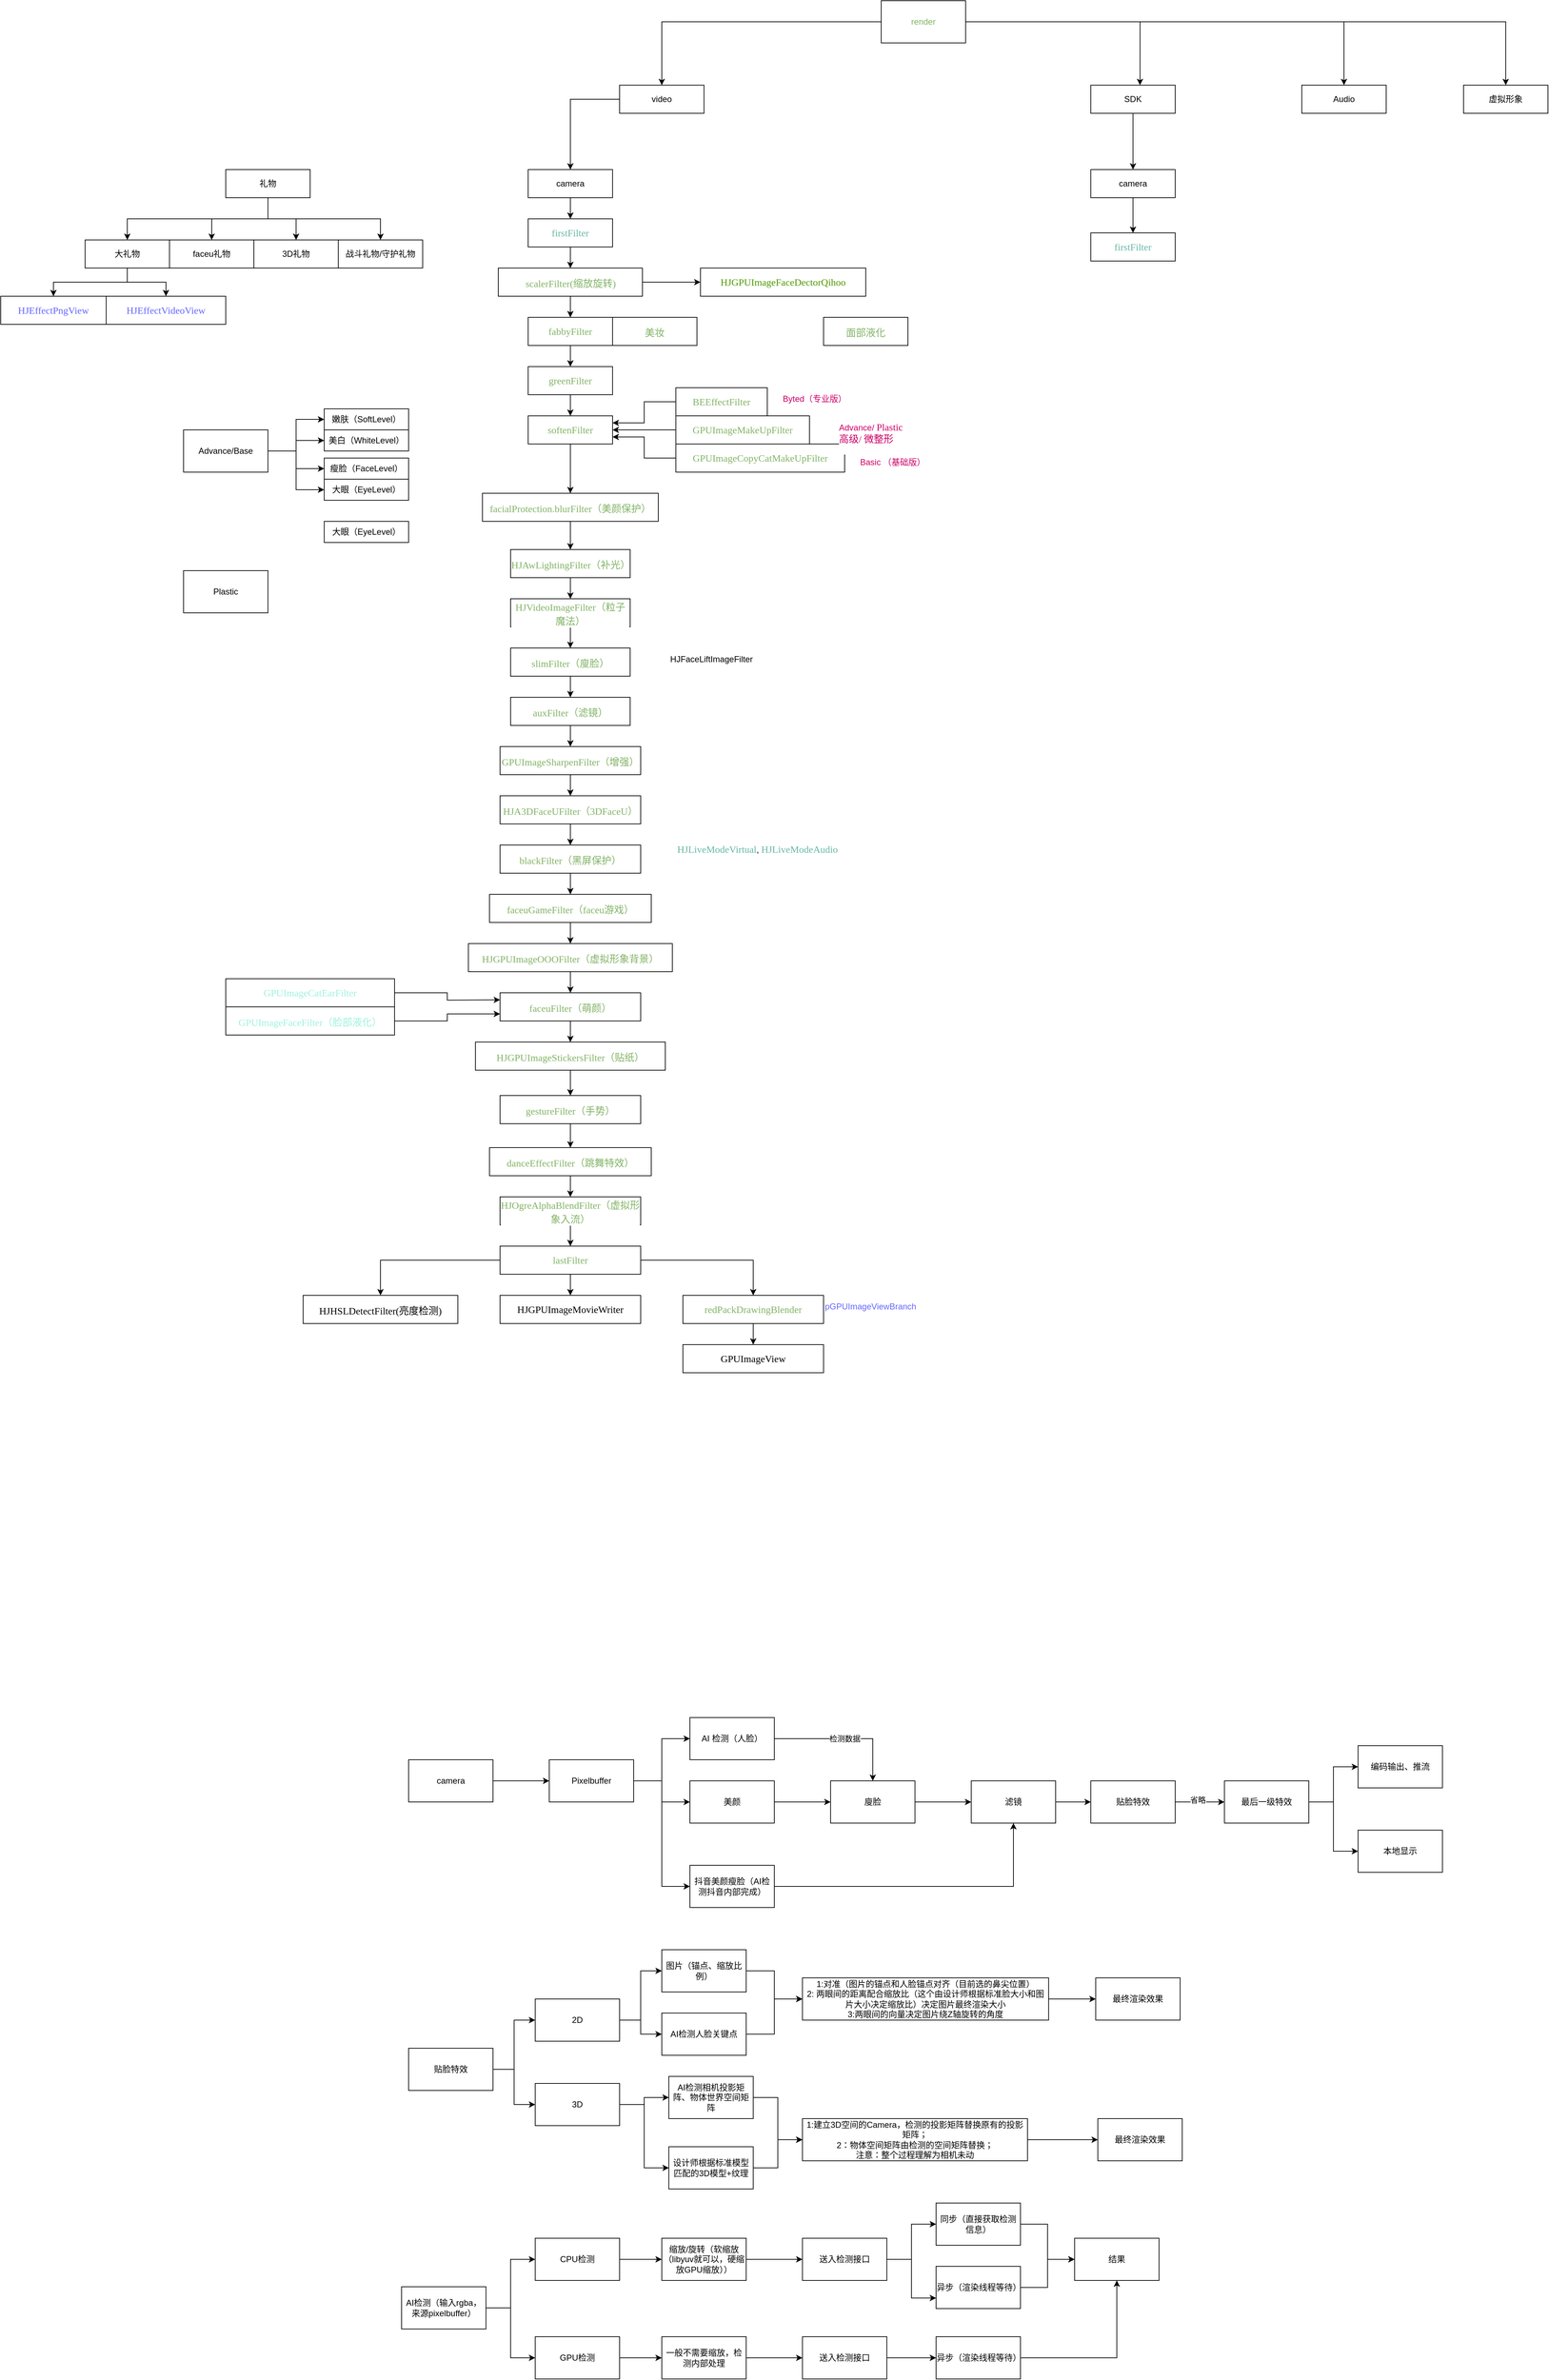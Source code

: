 <mxfile version="16.1.2" type="github">
  <diagram id="27NDo_zjwCtd7umy8Yeo" name="Page-1">
    <mxGraphModel dx="2125" dy="3097" grid="1" gridSize="10" guides="1" tooltips="1" connect="1" arrows="1" fold="1" page="1" pageScale="1" pageWidth="827" pageHeight="1169" math="0" shadow="0">
      <root>
        <mxCell id="0" />
        <mxCell id="1" parent="0" />
        <mxCell id="4zsLI_aO5ENCOFRUtOQV-5" value="" style="edgeStyle=orthogonalEdgeStyle;rounded=0;orthogonalLoop=1;jettySize=auto;html=1;" parent="1" source="4zsLI_aO5ENCOFRUtOQV-3" target="4zsLI_aO5ENCOFRUtOQV-4" edge="1">
          <mxGeometry relative="1" as="geometry" />
        </mxCell>
        <mxCell id="4zsLI_aO5ENCOFRUtOQV-3" value="camera" style="rounded=0;whiteSpace=wrap;html=1;" parent="1" vertex="1">
          <mxGeometry x="-120" y="360" width="120" height="60" as="geometry" />
        </mxCell>
        <mxCell id="4zsLI_aO5ENCOFRUtOQV-7" value="" style="edgeStyle=orthogonalEdgeStyle;rounded=0;orthogonalLoop=1;jettySize=auto;html=1;" parent="1" source="4zsLI_aO5ENCOFRUtOQV-4" target="4zsLI_aO5ENCOFRUtOQV-6" edge="1">
          <mxGeometry relative="1" as="geometry" />
        </mxCell>
        <mxCell id="4zsLI_aO5ENCOFRUtOQV-9" value="" style="edgeStyle=orthogonalEdgeStyle;rounded=0;orthogonalLoop=1;jettySize=auto;html=1;" parent="1" source="4zsLI_aO5ENCOFRUtOQV-4" target="4zsLI_aO5ENCOFRUtOQV-8" edge="1">
          <mxGeometry relative="1" as="geometry" />
        </mxCell>
        <mxCell id="4zsLI_aO5ENCOFRUtOQV-19" style="edgeStyle=orthogonalEdgeStyle;rounded=0;orthogonalLoop=1;jettySize=auto;html=1;entryX=0;entryY=0.5;entryDx=0;entryDy=0;" parent="1" source="4zsLI_aO5ENCOFRUtOQV-4" target="4zsLI_aO5ENCOFRUtOQV-18" edge="1">
          <mxGeometry relative="1" as="geometry" />
        </mxCell>
        <mxCell id="4zsLI_aO5ENCOFRUtOQV-4" value="Pixelbuffer" style="whiteSpace=wrap;html=1;rounded=0;" parent="1" vertex="1">
          <mxGeometry x="80" y="360" width="120" height="60" as="geometry" />
        </mxCell>
        <mxCell id="4zsLI_aO5ENCOFRUtOQV-12" value="检测数据" style="edgeStyle=orthogonalEdgeStyle;rounded=0;orthogonalLoop=1;jettySize=auto;html=1;" parent="1" source="4zsLI_aO5ENCOFRUtOQV-6" target="4zsLI_aO5ENCOFRUtOQV-10" edge="1">
          <mxGeometry relative="1" as="geometry" />
        </mxCell>
        <mxCell id="4zsLI_aO5ENCOFRUtOQV-6" value="AI 检测（人脸）" style="whiteSpace=wrap;html=1;rounded=0;" parent="1" vertex="1">
          <mxGeometry x="280" y="300" width="120" height="60" as="geometry" />
        </mxCell>
        <mxCell id="4zsLI_aO5ENCOFRUtOQV-11" value="" style="edgeStyle=orthogonalEdgeStyle;rounded=0;orthogonalLoop=1;jettySize=auto;html=1;" parent="1" source="4zsLI_aO5ENCOFRUtOQV-8" target="4zsLI_aO5ENCOFRUtOQV-10" edge="1">
          <mxGeometry relative="1" as="geometry" />
        </mxCell>
        <mxCell id="4zsLI_aO5ENCOFRUtOQV-8" value="美颜" style="whiteSpace=wrap;html=1;rounded=0;" parent="1" vertex="1">
          <mxGeometry x="280" y="390" width="120" height="60" as="geometry" />
        </mxCell>
        <mxCell id="4zsLI_aO5ENCOFRUtOQV-14" value="" style="edgeStyle=orthogonalEdgeStyle;rounded=0;orthogonalLoop=1;jettySize=auto;html=1;" parent="1" source="4zsLI_aO5ENCOFRUtOQV-10" target="4zsLI_aO5ENCOFRUtOQV-13" edge="1">
          <mxGeometry relative="1" as="geometry" />
        </mxCell>
        <mxCell id="4zsLI_aO5ENCOFRUtOQV-10" value="廋脸" style="whiteSpace=wrap;html=1;rounded=0;" parent="1" vertex="1">
          <mxGeometry x="480" y="390" width="120" height="60" as="geometry" />
        </mxCell>
        <mxCell id="4zsLI_aO5ENCOFRUtOQV-27" value="" style="edgeStyle=orthogonalEdgeStyle;rounded=0;orthogonalLoop=1;jettySize=auto;html=1;" parent="1" source="4zsLI_aO5ENCOFRUtOQV-13" target="4zsLI_aO5ENCOFRUtOQV-26" edge="1">
          <mxGeometry relative="1" as="geometry" />
        </mxCell>
        <mxCell id="4zsLI_aO5ENCOFRUtOQV-13" value="滤镜" style="whiteSpace=wrap;html=1;rounded=0;" parent="1" vertex="1">
          <mxGeometry x="680" y="390" width="120" height="60" as="geometry" />
        </mxCell>
        <mxCell id="4zsLI_aO5ENCOFRUtOQV-23" style="edgeStyle=orthogonalEdgeStyle;rounded=0;orthogonalLoop=1;jettySize=auto;html=1;entryX=0;entryY=0.5;entryDx=0;entryDy=0;" parent="1" source="4zsLI_aO5ENCOFRUtOQV-15" target="4zsLI_aO5ENCOFRUtOQV-22" edge="1">
          <mxGeometry relative="1" as="geometry" />
        </mxCell>
        <mxCell id="4zsLI_aO5ENCOFRUtOQV-25" style="edgeStyle=orthogonalEdgeStyle;rounded=0;orthogonalLoop=1;jettySize=auto;html=1;entryX=0;entryY=0.5;entryDx=0;entryDy=0;" parent="1" source="4zsLI_aO5ENCOFRUtOQV-15" target="4zsLI_aO5ENCOFRUtOQV-24" edge="1">
          <mxGeometry relative="1" as="geometry" />
        </mxCell>
        <mxCell id="4zsLI_aO5ENCOFRUtOQV-15" value="最后一级特效" style="rounded=0;whiteSpace=wrap;html=1;" parent="1" vertex="1">
          <mxGeometry x="1040" y="390" width="120" height="60" as="geometry" />
        </mxCell>
        <mxCell id="4zsLI_aO5ENCOFRUtOQV-20" style="edgeStyle=orthogonalEdgeStyle;rounded=0;orthogonalLoop=1;jettySize=auto;html=1;" parent="1" source="4zsLI_aO5ENCOFRUtOQV-18" target="4zsLI_aO5ENCOFRUtOQV-13" edge="1">
          <mxGeometry relative="1" as="geometry" />
        </mxCell>
        <mxCell id="4zsLI_aO5ENCOFRUtOQV-18" value="抖音美颜瘦脸（AI检测抖音内部完成）" style="rounded=0;whiteSpace=wrap;html=1;" parent="1" vertex="1">
          <mxGeometry x="280" y="510" width="120" height="60" as="geometry" />
        </mxCell>
        <mxCell id="4zsLI_aO5ENCOFRUtOQV-22" value="编码输出、推流" style="rounded=0;whiteSpace=wrap;html=1;" parent="1" vertex="1">
          <mxGeometry x="1230" y="340" width="120" height="60" as="geometry" />
        </mxCell>
        <mxCell id="4zsLI_aO5ENCOFRUtOQV-24" value="本地显示" style="rounded=0;whiteSpace=wrap;html=1;" parent="1" vertex="1">
          <mxGeometry x="1230" y="460" width="120" height="60" as="geometry" />
        </mxCell>
        <mxCell id="4zsLI_aO5ENCOFRUtOQV-28" value="" style="edgeStyle=orthogonalEdgeStyle;rounded=0;orthogonalLoop=1;jettySize=auto;html=1;" parent="1" source="4zsLI_aO5ENCOFRUtOQV-26" target="4zsLI_aO5ENCOFRUtOQV-15" edge="1">
          <mxGeometry relative="1" as="geometry" />
        </mxCell>
        <mxCell id="4zsLI_aO5ENCOFRUtOQV-54" value="省略" style="edgeLabel;html=1;align=center;verticalAlign=middle;resizable=0;points=[];" parent="4zsLI_aO5ENCOFRUtOQV-28" vertex="1" connectable="0">
          <mxGeometry x="-0.086" y="3" relative="1" as="geometry">
            <mxPoint as="offset" />
          </mxGeometry>
        </mxCell>
        <mxCell id="4zsLI_aO5ENCOFRUtOQV-26" value="贴脸特效" style="rounded=0;whiteSpace=wrap;html=1;" parent="1" vertex="1">
          <mxGeometry x="850" y="390" width="120" height="60" as="geometry" />
        </mxCell>
        <mxCell id="4zsLI_aO5ENCOFRUtOQV-32" style="edgeStyle=orthogonalEdgeStyle;rounded=0;orthogonalLoop=1;jettySize=auto;html=1;entryX=0;entryY=0.5;entryDx=0;entryDy=0;" parent="1" source="4zsLI_aO5ENCOFRUtOQV-29" target="4zsLI_aO5ENCOFRUtOQV-30" edge="1">
          <mxGeometry relative="1" as="geometry">
            <mxPoint x="40" y="730" as="targetPoint" />
            <Array as="points">
              <mxPoint x="30" y="800" />
              <mxPoint x="30" y="730" />
            </Array>
          </mxGeometry>
        </mxCell>
        <mxCell id="4zsLI_aO5ENCOFRUtOQV-33" style="edgeStyle=orthogonalEdgeStyle;rounded=0;orthogonalLoop=1;jettySize=auto;html=1;" parent="1" source="4zsLI_aO5ENCOFRUtOQV-29" target="4zsLI_aO5ENCOFRUtOQV-31" edge="1">
          <mxGeometry relative="1" as="geometry" />
        </mxCell>
        <mxCell id="4zsLI_aO5ENCOFRUtOQV-29" value="贴脸特效" style="rounded=0;whiteSpace=wrap;html=1;" parent="1" vertex="1">
          <mxGeometry x="-120" y="770" width="120" height="60" as="geometry" />
        </mxCell>
        <mxCell id="4zsLI_aO5ENCOFRUtOQV-36" style="edgeStyle=orthogonalEdgeStyle;rounded=0;orthogonalLoop=1;jettySize=auto;html=1;entryX=0;entryY=0.5;entryDx=0;entryDy=0;" parent="1" source="4zsLI_aO5ENCOFRUtOQV-30" target="4zsLI_aO5ENCOFRUtOQV-34" edge="1">
          <mxGeometry relative="1" as="geometry" />
        </mxCell>
        <mxCell id="4zsLI_aO5ENCOFRUtOQV-37" style="edgeStyle=orthogonalEdgeStyle;rounded=0;orthogonalLoop=1;jettySize=auto;html=1;" parent="1" source="4zsLI_aO5ENCOFRUtOQV-30" target="4zsLI_aO5ENCOFRUtOQV-35" edge="1">
          <mxGeometry relative="1" as="geometry" />
        </mxCell>
        <mxCell id="4zsLI_aO5ENCOFRUtOQV-30" value="2D" style="rounded=0;whiteSpace=wrap;html=1;" parent="1" vertex="1">
          <mxGeometry x="60" y="700" width="120" height="60" as="geometry" />
        </mxCell>
        <mxCell id="4zsLI_aO5ENCOFRUtOQV-44" style="edgeStyle=orthogonalEdgeStyle;rounded=0;orthogonalLoop=1;jettySize=auto;html=1;entryX=0;entryY=0.5;entryDx=0;entryDy=0;" parent="1" source="4zsLI_aO5ENCOFRUtOQV-31" target="4zsLI_aO5ENCOFRUtOQV-43" edge="1">
          <mxGeometry relative="1" as="geometry" />
        </mxCell>
        <mxCell id="4zsLI_aO5ENCOFRUtOQV-46" style="edgeStyle=orthogonalEdgeStyle;rounded=0;orthogonalLoop=1;jettySize=auto;html=1;entryX=0;entryY=0.5;entryDx=0;entryDy=0;" parent="1" source="4zsLI_aO5ENCOFRUtOQV-31" target="4zsLI_aO5ENCOFRUtOQV-45" edge="1">
          <mxGeometry relative="1" as="geometry" />
        </mxCell>
        <mxCell id="4zsLI_aO5ENCOFRUtOQV-31" value="3D" style="rounded=0;whiteSpace=wrap;html=1;" parent="1" vertex="1">
          <mxGeometry x="60" y="820" width="120" height="60" as="geometry" />
        </mxCell>
        <mxCell id="4zsLI_aO5ENCOFRUtOQV-39" style="edgeStyle=orthogonalEdgeStyle;rounded=0;orthogonalLoop=1;jettySize=auto;html=1;entryX=0;entryY=0.5;entryDx=0;entryDy=0;" parent="1" source="4zsLI_aO5ENCOFRUtOQV-34" target="4zsLI_aO5ENCOFRUtOQV-38" edge="1">
          <mxGeometry relative="1" as="geometry" />
        </mxCell>
        <mxCell id="4zsLI_aO5ENCOFRUtOQV-34" value="图片（锚点、缩放比例）" style="rounded=0;whiteSpace=wrap;html=1;" parent="1" vertex="1">
          <mxGeometry x="240" y="630" width="120" height="60" as="geometry" />
        </mxCell>
        <mxCell id="4zsLI_aO5ENCOFRUtOQV-40" style="edgeStyle=orthogonalEdgeStyle;rounded=0;orthogonalLoop=1;jettySize=auto;html=1;entryX=0;entryY=0.5;entryDx=0;entryDy=0;" parent="1" source="4zsLI_aO5ENCOFRUtOQV-35" target="4zsLI_aO5ENCOFRUtOQV-38" edge="1">
          <mxGeometry relative="1" as="geometry" />
        </mxCell>
        <mxCell id="4zsLI_aO5ENCOFRUtOQV-35" value="AI检测人脸关键点" style="rounded=0;whiteSpace=wrap;html=1;" parent="1" vertex="1">
          <mxGeometry x="240" y="720" width="120" height="60" as="geometry" />
        </mxCell>
        <mxCell id="4zsLI_aO5ENCOFRUtOQV-42" style="edgeStyle=orthogonalEdgeStyle;rounded=0;orthogonalLoop=1;jettySize=auto;html=1;entryX=0;entryY=0.5;entryDx=0;entryDy=0;" parent="1" source="4zsLI_aO5ENCOFRUtOQV-38" target="4zsLI_aO5ENCOFRUtOQV-41" edge="1">
          <mxGeometry relative="1" as="geometry" />
        </mxCell>
        <mxCell id="4zsLI_aO5ENCOFRUtOQV-38" value="1:对准（图片的锚点和人脸锚点对齐（目前选的鼻尖位置）&lt;br&gt;2: 两眼间的距离配合缩放比（这个由设计师根据标准脸大小和图片大小决定缩放比）决定图片最终渲染大小&lt;br&gt;3:两眼间的向量决定图片绕Z轴旋转的角度" style="rounded=0;whiteSpace=wrap;html=1;" parent="1" vertex="1">
          <mxGeometry x="440" y="670" width="350" height="60" as="geometry" />
        </mxCell>
        <mxCell id="4zsLI_aO5ENCOFRUtOQV-41" value="最终渲染效果" style="rounded=0;whiteSpace=wrap;html=1;" parent="1" vertex="1">
          <mxGeometry x="857" y="670" width="120" height="60" as="geometry" />
        </mxCell>
        <mxCell id="4zsLI_aO5ENCOFRUtOQV-48" style="edgeStyle=orthogonalEdgeStyle;rounded=0;orthogonalLoop=1;jettySize=auto;html=1;entryX=0;entryY=0.5;entryDx=0;entryDy=0;" parent="1" source="4zsLI_aO5ENCOFRUtOQV-43" target="4zsLI_aO5ENCOFRUtOQV-47" edge="1">
          <mxGeometry relative="1" as="geometry" />
        </mxCell>
        <mxCell id="4zsLI_aO5ENCOFRUtOQV-43" value="AI检测相机投影矩阵、物体世界空间矩阵" style="rounded=0;whiteSpace=wrap;html=1;" parent="1" vertex="1">
          <mxGeometry x="250" y="810" width="120" height="60" as="geometry" />
        </mxCell>
        <mxCell id="4zsLI_aO5ENCOFRUtOQV-49" style="edgeStyle=orthogonalEdgeStyle;rounded=0;orthogonalLoop=1;jettySize=auto;html=1;" parent="1" source="4zsLI_aO5ENCOFRUtOQV-45" target="4zsLI_aO5ENCOFRUtOQV-47" edge="1">
          <mxGeometry relative="1" as="geometry" />
        </mxCell>
        <mxCell id="4zsLI_aO5ENCOFRUtOQV-45" value="设计师根据标准模型匹配的3D模型+纹理" style="rounded=0;whiteSpace=wrap;html=1;" parent="1" vertex="1">
          <mxGeometry x="250" y="910" width="120" height="60" as="geometry" />
        </mxCell>
        <mxCell id="4zsLI_aO5ENCOFRUtOQV-53" style="edgeStyle=orthogonalEdgeStyle;rounded=0;orthogonalLoop=1;jettySize=auto;html=1;" parent="1" source="4zsLI_aO5ENCOFRUtOQV-47" target="4zsLI_aO5ENCOFRUtOQV-52" edge="1">
          <mxGeometry relative="1" as="geometry" />
        </mxCell>
        <mxCell id="4zsLI_aO5ENCOFRUtOQV-47" value="1:建立3D空间的Camera，检测的投影矩阵替换原有的投影矩阵；&lt;br&gt;2：物体空间矩阵由检测的空间矩阵替换；&lt;br&gt;注意：整个过程理解为相机未动" style="rounded=0;whiteSpace=wrap;html=1;" parent="1" vertex="1">
          <mxGeometry x="440" y="870" width="320" height="60" as="geometry" />
        </mxCell>
        <mxCell id="4zsLI_aO5ENCOFRUtOQV-52" value="&lt;span&gt;最终渲染效果&lt;/span&gt;" style="rounded=0;whiteSpace=wrap;html=1;" parent="1" vertex="1">
          <mxGeometry x="860" y="870" width="120" height="60" as="geometry" />
        </mxCell>
        <mxCell id="4zsLI_aO5ENCOFRUtOQV-58" style="edgeStyle=orthogonalEdgeStyle;rounded=0;orthogonalLoop=1;jettySize=auto;html=1;entryX=0;entryY=0.5;entryDx=0;entryDy=0;" parent="1" source="4zsLI_aO5ENCOFRUtOQV-55" target="4zsLI_aO5ENCOFRUtOQV-56" edge="1">
          <mxGeometry relative="1" as="geometry" />
        </mxCell>
        <mxCell id="4zsLI_aO5ENCOFRUtOQV-59" style="edgeStyle=orthogonalEdgeStyle;rounded=0;orthogonalLoop=1;jettySize=auto;html=1;entryX=0;entryY=0.5;entryDx=0;entryDy=0;" parent="1" source="4zsLI_aO5ENCOFRUtOQV-55" target="4zsLI_aO5ENCOFRUtOQV-57" edge="1">
          <mxGeometry relative="1" as="geometry" />
        </mxCell>
        <mxCell id="4zsLI_aO5ENCOFRUtOQV-55" value="AI检测（输入rgba，来源pixelbuffer）" style="rounded=0;whiteSpace=wrap;html=1;" parent="1" vertex="1">
          <mxGeometry x="-130" y="1109" width="120" height="60" as="geometry" />
        </mxCell>
        <mxCell id="4zsLI_aO5ENCOFRUtOQV-62" style="edgeStyle=orthogonalEdgeStyle;rounded=0;orthogonalLoop=1;jettySize=auto;html=1;entryX=0;entryY=0.5;entryDx=0;entryDy=0;" parent="1" source="4zsLI_aO5ENCOFRUtOQV-56" target="4zsLI_aO5ENCOFRUtOQV-60" edge="1">
          <mxGeometry relative="1" as="geometry" />
        </mxCell>
        <mxCell id="4zsLI_aO5ENCOFRUtOQV-56" value="CPU检测" style="rounded=0;whiteSpace=wrap;html=1;" parent="1" vertex="1">
          <mxGeometry x="60" y="1040" width="120" height="60" as="geometry" />
        </mxCell>
        <mxCell id="4zsLI_aO5ENCOFRUtOQV-72" style="edgeStyle=orthogonalEdgeStyle;rounded=0;orthogonalLoop=1;jettySize=auto;html=1;entryX=0;entryY=0.5;entryDx=0;entryDy=0;" parent="1" source="4zsLI_aO5ENCOFRUtOQV-57" target="4zsLI_aO5ENCOFRUtOQV-71" edge="1">
          <mxGeometry relative="1" as="geometry" />
        </mxCell>
        <mxCell id="4zsLI_aO5ENCOFRUtOQV-57" value="GPU检测" style="rounded=0;whiteSpace=wrap;html=1;" parent="1" vertex="1">
          <mxGeometry x="60" y="1180" width="120" height="60" as="geometry" />
        </mxCell>
        <mxCell id="4zsLI_aO5ENCOFRUtOQV-63" style="edgeStyle=orthogonalEdgeStyle;rounded=0;orthogonalLoop=1;jettySize=auto;html=1;" parent="1" source="4zsLI_aO5ENCOFRUtOQV-60" target="4zsLI_aO5ENCOFRUtOQV-61" edge="1">
          <mxGeometry relative="1" as="geometry" />
        </mxCell>
        <mxCell id="4zsLI_aO5ENCOFRUtOQV-60" value="缩放/旋转（软缩放（libyuv就可以，硬缩放GPU缩放））" style="rounded=0;whiteSpace=wrap;html=1;" parent="1" vertex="1">
          <mxGeometry x="240" y="1040" width="120" height="60" as="geometry" />
        </mxCell>
        <mxCell id="4zsLI_aO5ENCOFRUtOQV-66" style="edgeStyle=orthogonalEdgeStyle;rounded=0;orthogonalLoop=1;jettySize=auto;html=1;entryX=0;entryY=0.5;entryDx=0;entryDy=0;" parent="1" source="4zsLI_aO5ENCOFRUtOQV-61" target="4zsLI_aO5ENCOFRUtOQV-64" edge="1">
          <mxGeometry relative="1" as="geometry" />
        </mxCell>
        <mxCell id="4zsLI_aO5ENCOFRUtOQV-67" style="edgeStyle=orthogonalEdgeStyle;rounded=0;orthogonalLoop=1;jettySize=auto;html=1;entryX=0;entryY=0.75;entryDx=0;entryDy=0;" parent="1" source="4zsLI_aO5ENCOFRUtOQV-61" target="4zsLI_aO5ENCOFRUtOQV-65" edge="1">
          <mxGeometry relative="1" as="geometry" />
        </mxCell>
        <mxCell id="4zsLI_aO5ENCOFRUtOQV-61" value="送入检测接口" style="rounded=0;whiteSpace=wrap;html=1;" parent="1" vertex="1">
          <mxGeometry x="440" y="1040" width="120" height="60" as="geometry" />
        </mxCell>
        <mxCell id="4zsLI_aO5ENCOFRUtOQV-69" style="edgeStyle=orthogonalEdgeStyle;rounded=0;orthogonalLoop=1;jettySize=auto;html=1;" parent="1" source="4zsLI_aO5ENCOFRUtOQV-64" target="4zsLI_aO5ENCOFRUtOQV-68" edge="1">
          <mxGeometry relative="1" as="geometry" />
        </mxCell>
        <mxCell id="4zsLI_aO5ENCOFRUtOQV-64" value="同步（直接获取检测信息）" style="rounded=0;whiteSpace=wrap;html=1;" parent="1" vertex="1">
          <mxGeometry x="630" y="990" width="120" height="60" as="geometry" />
        </mxCell>
        <mxCell id="4zsLI_aO5ENCOFRUtOQV-70" style="edgeStyle=orthogonalEdgeStyle;rounded=0;orthogonalLoop=1;jettySize=auto;html=1;" parent="1" source="4zsLI_aO5ENCOFRUtOQV-65" target="4zsLI_aO5ENCOFRUtOQV-68" edge="1">
          <mxGeometry relative="1" as="geometry" />
        </mxCell>
        <mxCell id="4zsLI_aO5ENCOFRUtOQV-65" value="异步（渲染线程等待）" style="rounded=0;whiteSpace=wrap;html=1;" parent="1" vertex="1">
          <mxGeometry x="630" y="1080" width="120" height="60" as="geometry" />
        </mxCell>
        <mxCell id="4zsLI_aO5ENCOFRUtOQV-68" value="结果" style="rounded=0;whiteSpace=wrap;html=1;" parent="1" vertex="1">
          <mxGeometry x="827" y="1040" width="120" height="60" as="geometry" />
        </mxCell>
        <mxCell id="4zsLI_aO5ENCOFRUtOQV-74" value="" style="edgeStyle=orthogonalEdgeStyle;rounded=0;orthogonalLoop=1;jettySize=auto;html=1;" parent="1" source="4zsLI_aO5ENCOFRUtOQV-71" target="4zsLI_aO5ENCOFRUtOQV-73" edge="1">
          <mxGeometry relative="1" as="geometry" />
        </mxCell>
        <mxCell id="4zsLI_aO5ENCOFRUtOQV-71" value="一般不需要缩放，检测内部处理" style="rounded=0;whiteSpace=wrap;html=1;" parent="1" vertex="1">
          <mxGeometry x="240" y="1180" width="120" height="60" as="geometry" />
        </mxCell>
        <mxCell id="4zsLI_aO5ENCOFRUtOQV-76" style="edgeStyle=orthogonalEdgeStyle;rounded=0;orthogonalLoop=1;jettySize=auto;html=1;" parent="1" source="4zsLI_aO5ENCOFRUtOQV-73" target="4zsLI_aO5ENCOFRUtOQV-75" edge="1">
          <mxGeometry relative="1" as="geometry" />
        </mxCell>
        <mxCell id="4zsLI_aO5ENCOFRUtOQV-73" value="&lt;span&gt;送入检测接口&lt;/span&gt;" style="rounded=0;whiteSpace=wrap;html=1;" parent="1" vertex="1">
          <mxGeometry x="440" y="1180" width="120" height="60" as="geometry" />
        </mxCell>
        <mxCell id="4zsLI_aO5ENCOFRUtOQV-77" style="edgeStyle=orthogonalEdgeStyle;rounded=0;orthogonalLoop=1;jettySize=auto;html=1;entryX=0.5;entryY=1;entryDx=0;entryDy=0;" parent="1" source="4zsLI_aO5ENCOFRUtOQV-75" target="4zsLI_aO5ENCOFRUtOQV-68" edge="1">
          <mxGeometry relative="1" as="geometry" />
        </mxCell>
        <mxCell id="4zsLI_aO5ENCOFRUtOQV-75" value="异步（渲染线程等待）" style="rounded=0;whiteSpace=wrap;html=1;" parent="1" vertex="1">
          <mxGeometry x="630" y="1180" width="120" height="60" as="geometry" />
        </mxCell>
        <mxCell id="wmRSeHbch6fbLW026FCW-3" value="" style="edgeStyle=orthogonalEdgeStyle;rounded=0;orthogonalLoop=1;jettySize=auto;html=1;" parent="1" source="wmRSeHbch6fbLW026FCW-1" target="wmRSeHbch6fbLW026FCW-2" edge="1">
          <mxGeometry relative="1" as="geometry" />
        </mxCell>
        <mxCell id="wmRSeHbch6fbLW026FCW-1" value="camera" style="rounded=0;whiteSpace=wrap;html=1;" parent="1" vertex="1">
          <mxGeometry x="50" y="-1900" width="120" height="40" as="geometry" />
        </mxCell>
        <mxCell id="wmRSeHbch6fbLW026FCW-5" value="" style="edgeStyle=orthogonalEdgeStyle;rounded=0;orthogonalLoop=1;jettySize=auto;html=1;" parent="1" source="wmRSeHbch6fbLW026FCW-2" target="wmRSeHbch6fbLW026FCW-4" edge="1">
          <mxGeometry relative="1" as="geometry" />
        </mxCell>
        <mxCell id="wmRSeHbch6fbLW026FCW-2" value="&lt;p class=&quot;p1&quot; style=&quot;margin: 0px; font-stretch: normal; font-size: 14px; line-height: normal; font-family: menlo; color: rgb(103, 183, 164);&quot;&gt;firstFilter&lt;/p&gt;" style="rounded=0;whiteSpace=wrap;html=1;labelBackgroundColor=#FFFFFF;" parent="1" vertex="1">
          <mxGeometry x="50" y="-1830" width="120" height="40" as="geometry" />
        </mxCell>
        <mxCell id="wmRSeHbch6fbLW026FCW-7" value="" style="edgeStyle=orthogonalEdgeStyle;rounded=0;orthogonalLoop=1;jettySize=auto;html=1;" parent="1" source="wmRSeHbch6fbLW026FCW-4" target="wmRSeHbch6fbLW026FCW-6" edge="1">
          <mxGeometry relative="1" as="geometry" />
        </mxCell>
        <mxCell id="wmRSeHbch6fbLW026FCW-100" value="" style="edgeStyle=orthogonalEdgeStyle;rounded=0;orthogonalLoop=1;jettySize=auto;html=1;fontColor=#6666FF;" parent="1" source="wmRSeHbch6fbLW026FCW-4" target="wmRSeHbch6fbLW026FCW-99" edge="1">
          <mxGeometry relative="1" as="geometry" />
        </mxCell>
        <mxCell id="wmRSeHbch6fbLW026FCW-4" value="&lt;p class=&quot;p1&quot; style=&quot;margin: 0px; font-stretch: normal; font-size: 14px; line-height: normal; font-family: menlo;&quot;&gt;scalerFilter(缩放旋转)&lt;/p&gt;" style="rounded=0;whiteSpace=wrap;html=1;labelBackgroundColor=#FFFFFF;fontColor=#82B366;" parent="1" vertex="1">
          <mxGeometry x="7.5" y="-1760" width="205" height="40" as="geometry" />
        </mxCell>
        <mxCell id="wmRSeHbch6fbLW026FCW-9" value="" style="edgeStyle=orthogonalEdgeStyle;rounded=0;orthogonalLoop=1;jettySize=auto;html=1;" parent="1" source="wmRSeHbch6fbLW026FCW-6" target="wmRSeHbch6fbLW026FCW-8" edge="1">
          <mxGeometry relative="1" as="geometry" />
        </mxCell>
        <mxCell id="wmRSeHbch6fbLW026FCW-6" value="&lt;p class=&quot;p1&quot; style=&quot;margin: 0px; font-stretch: normal; font-size: 14px; line-height: normal; font-family: menlo;&quot;&gt;fabbyFilter&lt;/p&gt;" style="rounded=0;whiteSpace=wrap;html=1;labelBackgroundColor=#FFFFFF;fontColor=#82B366;" parent="1" vertex="1">
          <mxGeometry x="50" y="-1690" width="120" height="40" as="geometry" />
        </mxCell>
        <mxCell id="wmRSeHbch6fbLW026FCW-11" value="" style="edgeStyle=orthogonalEdgeStyle;rounded=0;orthogonalLoop=1;jettySize=auto;html=1;" parent="1" source="wmRSeHbch6fbLW026FCW-8" target="wmRSeHbch6fbLW026FCW-10" edge="1">
          <mxGeometry relative="1" as="geometry" />
        </mxCell>
        <mxCell id="wmRSeHbch6fbLW026FCW-8" value="&lt;p class=&quot;p1&quot; style=&quot;margin: 0px; font-stretch: normal; font-size: 14px; line-height: normal; font-family: menlo;&quot;&gt;greenFilter&lt;/p&gt;" style="rounded=0;whiteSpace=wrap;html=1;labelBackgroundColor=#FFFFFF;fontColor=#82B366;" parent="1" vertex="1">
          <mxGeometry x="50" y="-1620" width="120" height="40" as="geometry" />
        </mxCell>
        <mxCell id="wmRSeHbch6fbLW026FCW-13" value="" style="edgeStyle=orthogonalEdgeStyle;rounded=0;orthogonalLoop=1;jettySize=auto;html=1;" parent="1" source="wmRSeHbch6fbLW026FCW-10" target="wmRSeHbch6fbLW026FCW-12" edge="1">
          <mxGeometry relative="1" as="geometry" />
        </mxCell>
        <mxCell id="wmRSeHbch6fbLW026FCW-10" value="&lt;p class=&quot;p1&quot; style=&quot;margin: 0px; font-stretch: normal; font-size: 14px; line-height: normal; font-family: menlo;&quot;&gt;softenFilter&lt;/p&gt;" style="rounded=0;whiteSpace=wrap;html=1;labelBackgroundColor=#FFFFFF;fontColor=#82B366;" parent="1" vertex="1">
          <mxGeometry x="50" y="-1550" width="120" height="40" as="geometry" />
        </mxCell>
        <mxCell id="wmRSeHbch6fbLW026FCW-24" value="" style="edgeStyle=orthogonalEdgeStyle;rounded=0;orthogonalLoop=1;jettySize=auto;html=1;" parent="1" source="wmRSeHbch6fbLW026FCW-12" target="wmRSeHbch6fbLW026FCW-23" edge="1">
          <mxGeometry relative="1" as="geometry" />
        </mxCell>
        <mxCell id="wmRSeHbch6fbLW026FCW-12" value="&lt;p class=&quot;p1&quot; style=&quot;margin: 0px; font-stretch: normal; font-size: 14px; line-height: normal; font-family: menlo;&quot;&gt;facialProtection&lt;span class=&quot;s1&quot; style=&quot;&quot;&gt;.&lt;/span&gt;blurFilter（美颜保护）&lt;/p&gt;" style="rounded=0;whiteSpace=wrap;html=1;labelBackgroundColor=#FFFFFF;fontColor=#82B366;" parent="1" vertex="1">
          <mxGeometry x="-15" y="-1440" width="250" height="40" as="geometry" />
        </mxCell>
        <mxCell id="wmRSeHbch6fbLW026FCW-15" style="edgeStyle=orthogonalEdgeStyle;rounded=0;orthogonalLoop=1;jettySize=auto;html=1;entryX=1;entryY=0.25;entryDx=0;entryDy=0;" parent="1" source="wmRSeHbch6fbLW026FCW-14" target="wmRSeHbch6fbLW026FCW-10" edge="1">
          <mxGeometry relative="1" as="geometry" />
        </mxCell>
        <mxCell id="wmRSeHbch6fbLW026FCW-14" value="&lt;p class=&quot;p1&quot; style=&quot;margin: 0px; font-stretch: normal; font-size: 14px; line-height: normal; font-family: menlo;&quot;&gt;BEEffectFilter&lt;/p&gt;" style="rounded=0;whiteSpace=wrap;html=1;labelBackgroundColor=#FFFFFF;fontColor=#82B366;" parent="1" vertex="1">
          <mxGeometry x="260" y="-1590" width="130" height="40" as="geometry" />
        </mxCell>
        <mxCell id="wmRSeHbch6fbLW026FCW-17" style="edgeStyle=orthogonalEdgeStyle;rounded=0;orthogonalLoop=1;jettySize=auto;html=1;entryX=1;entryY=0.5;entryDx=0;entryDy=0;" parent="1" source="wmRSeHbch6fbLW026FCW-16" target="wmRSeHbch6fbLW026FCW-10" edge="1">
          <mxGeometry relative="1" as="geometry" />
        </mxCell>
        <mxCell id="wmRSeHbch6fbLW026FCW-16" value="&lt;p class=&quot;p1&quot; style=&quot;margin: 0px; font-stretch: normal; font-size: 14px; line-height: normal; font-family: menlo;&quot;&gt;GPUImageMakeUpFilter&lt;/p&gt;" style="rounded=0;whiteSpace=wrap;html=1;labelBackgroundColor=#FFFFFF;fontColor=#82B366;" parent="1" vertex="1">
          <mxGeometry x="260" y="-1550" width="190" height="40" as="geometry" />
        </mxCell>
        <mxCell id="wmRSeHbch6fbLW026FCW-19" style="edgeStyle=orthogonalEdgeStyle;rounded=0;orthogonalLoop=1;jettySize=auto;html=1;entryX=1;entryY=0.75;entryDx=0;entryDy=0;" parent="1" source="wmRSeHbch6fbLW026FCW-18" target="wmRSeHbch6fbLW026FCW-10" edge="1">
          <mxGeometry relative="1" as="geometry" />
        </mxCell>
        <mxCell id="wmRSeHbch6fbLW026FCW-18" value="&lt;p class=&quot;p1&quot; style=&quot;margin: 0px; font-stretch: normal; font-size: 14px; line-height: normal; font-family: menlo;&quot;&gt;GPUImageCopyCatMakeUpFilter&lt;/p&gt;" style="rounded=0;whiteSpace=wrap;html=1;labelBackgroundColor=#FFFFFF;fontColor=#82B366;" parent="1" vertex="1">
          <mxGeometry x="260" y="-1510" width="240" height="40" as="geometry" />
        </mxCell>
        <mxCell id="wmRSeHbch6fbLW026FCW-20" value="&lt;p class=&quot;p1&quot;&gt;Advance/&amp;nbsp;&lt;span style=&quot;font-family: &amp;#34;menlo&amp;#34; ; font-size: 14px&quot;&gt;Plastic 高级/ 微整形&lt;/span&gt;&lt;/p&gt;" style="text;whiteSpace=wrap;html=1;labelBackgroundColor=#FFFFFF;fontColor=#CC0066;" parent="1" vertex="1">
          <mxGeometry x="490" y="-1560" width="110" height="50" as="geometry" />
        </mxCell>
        <mxCell id="wmRSeHbch6fbLW026FCW-21" value="&lt;p class=&quot;p1&quot;&gt;Byted（专业版）&lt;/p&gt;" style="text;whiteSpace=wrap;html=1;fontColor=#CC0066;" parent="1" vertex="1">
          <mxGeometry x="410" y="-1600" width="100" height="50" as="geometry" />
        </mxCell>
        <mxCell id="wmRSeHbch6fbLW026FCW-22" value="&lt;p class=&quot;p1&quot;&gt;Basic （基础版）&lt;/p&gt;" style="text;whiteSpace=wrap;html=1;fontColor=#CC0066;" parent="1" vertex="1">
          <mxGeometry x="520" y="-1510" width="110" height="50" as="geometry" />
        </mxCell>
        <mxCell id="wmRSeHbch6fbLW026FCW-26" value="" style="edgeStyle=orthogonalEdgeStyle;rounded=0;orthogonalLoop=1;jettySize=auto;html=1;" parent="1" source="wmRSeHbch6fbLW026FCW-23" target="wmRSeHbch6fbLW026FCW-25" edge="1">
          <mxGeometry relative="1" as="geometry" />
        </mxCell>
        <mxCell id="wmRSeHbch6fbLW026FCW-23" value="&lt;p class=&quot;p1&quot; style=&quot;margin: 0px; font-stretch: normal; font-size: 14px; line-height: normal; font-family: menlo;&quot;&gt;HJAwLightingFilter（补光）&lt;/p&gt;" style="rounded=0;whiteSpace=wrap;html=1;labelBackgroundColor=#FFFFFF;fontColor=#82B366;" parent="1" vertex="1">
          <mxGeometry x="25" y="-1360" width="170" height="40" as="geometry" />
        </mxCell>
        <mxCell id="wmRSeHbch6fbLW026FCW-28" value="" style="edgeStyle=orthogonalEdgeStyle;rounded=0;orthogonalLoop=1;jettySize=auto;html=1;" parent="1" source="wmRSeHbch6fbLW026FCW-25" target="wmRSeHbch6fbLW026FCW-27" edge="1">
          <mxGeometry relative="1" as="geometry" />
        </mxCell>
        <mxCell id="wmRSeHbch6fbLW026FCW-25" value="&lt;p class=&quot;p1&quot; style=&quot;margin: 0px; font-stretch: normal; font-size: 14px; line-height: normal; font-family: menlo;&quot;&gt;HJVideoImageFilter（粒子魔法）&lt;/p&gt;" style="rounded=0;whiteSpace=wrap;html=1;labelBackgroundColor=#FFFFFF;fontColor=#82B366;" parent="1" vertex="1">
          <mxGeometry x="25" y="-1290" width="170" height="40" as="geometry" />
        </mxCell>
        <mxCell id="wmRSeHbch6fbLW026FCW-31" value="" style="edgeStyle=orthogonalEdgeStyle;rounded=0;orthogonalLoop=1;jettySize=auto;html=1;" parent="1" source="wmRSeHbch6fbLW026FCW-27" target="wmRSeHbch6fbLW026FCW-30" edge="1">
          <mxGeometry relative="1" as="geometry" />
        </mxCell>
        <mxCell id="wmRSeHbch6fbLW026FCW-27" value="&lt;p class=&quot;p1&quot; style=&quot;margin: 0px; font-stretch: normal; font-size: 14px; line-height: normal; font-family: menlo;&quot;&gt;slimFilter（廋脸）&lt;/p&gt;" style="rounded=0;whiteSpace=wrap;html=1;labelBackgroundColor=#FFFFFF;fontColor=#82B366;" parent="1" vertex="1">
          <mxGeometry x="25" y="-1220" width="170" height="40" as="geometry" />
        </mxCell>
        <mxCell id="wmRSeHbch6fbLW026FCW-29" value="&lt;p class=&quot;p1&quot;&gt;HJFaceLiftImageFilter&lt;/p&gt;" style="text;whiteSpace=wrap;html=1;" parent="1" vertex="1">
          <mxGeometry x="250" y="-1230" width="140" height="50" as="geometry" />
        </mxCell>
        <mxCell id="wmRSeHbch6fbLW026FCW-33" value="" style="edgeStyle=orthogonalEdgeStyle;rounded=0;orthogonalLoop=1;jettySize=auto;html=1;" parent="1" source="wmRSeHbch6fbLW026FCW-30" target="wmRSeHbch6fbLW026FCW-32" edge="1">
          <mxGeometry relative="1" as="geometry" />
        </mxCell>
        <mxCell id="wmRSeHbch6fbLW026FCW-30" value="&lt;p class=&quot;p1&quot; style=&quot;margin: 0px; font-stretch: normal; font-size: 14px; line-height: normal; font-family: menlo;&quot;&gt;auxFilter（滤镜）&lt;/p&gt;" style="rounded=0;whiteSpace=wrap;html=1;labelBackgroundColor=#FFFFFF;fontColor=#82B366;" parent="1" vertex="1">
          <mxGeometry x="25" y="-1150" width="170" height="40" as="geometry" />
        </mxCell>
        <mxCell id="wmRSeHbch6fbLW026FCW-35" value="" style="edgeStyle=orthogonalEdgeStyle;rounded=0;orthogonalLoop=1;jettySize=auto;html=1;" parent="1" source="wmRSeHbch6fbLW026FCW-32" target="wmRSeHbch6fbLW026FCW-34" edge="1">
          <mxGeometry relative="1" as="geometry" />
        </mxCell>
        <mxCell id="wmRSeHbch6fbLW026FCW-32" value="&lt;p class=&quot;p1&quot; style=&quot;margin: 0px; font-stretch: normal; font-size: 14px; line-height: normal; font-family: menlo;&quot;&gt;GPUImageSharpenFilter（增强）&lt;/p&gt;" style="rounded=0;whiteSpace=wrap;html=1;labelBackgroundColor=#FFFFFF;fontColor=#82B366;" parent="1" vertex="1">
          <mxGeometry x="10" y="-1080" width="200" height="40" as="geometry" />
        </mxCell>
        <mxCell id="wmRSeHbch6fbLW026FCW-37" value="" style="edgeStyle=orthogonalEdgeStyle;rounded=0;orthogonalLoop=1;jettySize=auto;html=1;" parent="1" source="wmRSeHbch6fbLW026FCW-34" target="wmRSeHbch6fbLW026FCW-36" edge="1">
          <mxGeometry relative="1" as="geometry" />
        </mxCell>
        <mxCell id="wmRSeHbch6fbLW026FCW-34" value="&lt;p class=&quot;p1&quot; style=&quot;margin: 0px; font-stretch: normal; font-size: 14px; line-height: normal; font-family: menlo;&quot;&gt;HJA3DFaceUFilter（3DFaceU）&lt;/p&gt;" style="rounded=0;whiteSpace=wrap;html=1;labelBackgroundColor=#FFFFFF;fontColor=#82B366;" parent="1" vertex="1">
          <mxGeometry x="10" y="-1010" width="200" height="40" as="geometry" />
        </mxCell>
        <mxCell id="wmRSeHbch6fbLW026FCW-40" value="" style="edgeStyle=orthogonalEdgeStyle;rounded=0;orthogonalLoop=1;jettySize=auto;html=1;" parent="1" source="wmRSeHbch6fbLW026FCW-36" target="wmRSeHbch6fbLW026FCW-39" edge="1">
          <mxGeometry relative="1" as="geometry" />
        </mxCell>
        <mxCell id="wmRSeHbch6fbLW026FCW-36" value="&lt;p class=&quot;p1&quot; style=&quot;margin: 0px ; font-stretch: normal ; font-size: 14px ; line-height: normal ; font-family: &amp;#34;menlo&amp;#34;&quot;&gt;blackFilter（黑屏保护）&lt;/p&gt;" style="rounded=0;whiteSpace=wrap;html=1;labelBackgroundColor=#FFFFFF;fontColor=#82B366;" parent="1" vertex="1">
          <mxGeometry x="10" y="-940" width="200" height="40" as="geometry" />
        </mxCell>
        <mxCell id="wmRSeHbch6fbLW026FCW-38" value="&lt;p class=&quot;p1&quot;&gt;&lt;span style=&quot;color: rgb(103, 183, 164); font-family: menlo; font-size: 14px;&quot;&gt;HJLiveModeVirtual&lt;/span&gt;,&amp;nbsp;&lt;span style=&quot;color: rgb(103 , 183 , 164) ; font-family: &amp;quot;menlo&amp;quot; ; font-size: 14px&quot;&gt;HJLiveModeAudio&lt;/span&gt;&lt;/p&gt;" style="text;whiteSpace=wrap;html=1;labelBackgroundColor=#FFFFFF;" parent="1" vertex="1">
          <mxGeometry x="260" y="-960" width="130" height="50" as="geometry" />
        </mxCell>
        <mxCell id="wmRSeHbch6fbLW026FCW-42" value="" style="edgeStyle=orthogonalEdgeStyle;rounded=0;orthogonalLoop=1;jettySize=auto;html=1;" parent="1" source="wmRSeHbch6fbLW026FCW-39" target="wmRSeHbch6fbLW026FCW-41" edge="1">
          <mxGeometry relative="1" as="geometry" />
        </mxCell>
        <mxCell id="wmRSeHbch6fbLW026FCW-39" value="&lt;p class=&quot;p1&quot; style=&quot;margin: 0px ; font-stretch: normal ; font-size: 14px ; line-height: normal ; font-family: &amp;#34;menlo&amp;#34;&quot;&gt;faceuGameFilter（faceu游戏）&lt;/p&gt;" style="rounded=0;whiteSpace=wrap;html=1;labelBackgroundColor=#FFFFFF;fontColor=#82B366;" parent="1" vertex="1">
          <mxGeometry x="-5" y="-870" width="230" height="40" as="geometry" />
        </mxCell>
        <mxCell id="wmRSeHbch6fbLW026FCW-44" value="" style="edgeStyle=orthogonalEdgeStyle;rounded=0;orthogonalLoop=1;jettySize=auto;html=1;" parent="1" source="wmRSeHbch6fbLW026FCW-41" target="wmRSeHbch6fbLW026FCW-43" edge="1">
          <mxGeometry relative="1" as="geometry" />
        </mxCell>
        <mxCell id="wmRSeHbch6fbLW026FCW-41" value="&lt;p class=&quot;p1&quot; style=&quot;margin: 0px ; font-stretch: normal ; font-size: 14px ; line-height: normal ; font-family: &amp;#34;menlo&amp;#34;&quot;&gt;HJGPUImageOOOFilter（虚拟形象背景）&lt;/p&gt;" style="rounded=0;whiteSpace=wrap;html=1;labelBackgroundColor=#FFFFFF;fontColor=#82B366;" parent="1" vertex="1">
          <mxGeometry x="-35" y="-800" width="290" height="40" as="geometry" />
        </mxCell>
        <mxCell id="wmRSeHbch6fbLW026FCW-46" value="" style="edgeStyle=orthogonalEdgeStyle;rounded=0;orthogonalLoop=1;jettySize=auto;html=1;" parent="1" source="wmRSeHbch6fbLW026FCW-43" target="wmRSeHbch6fbLW026FCW-45" edge="1">
          <mxGeometry relative="1" as="geometry" />
        </mxCell>
        <mxCell id="wmRSeHbch6fbLW026FCW-43" value="&lt;p class=&quot;p1&quot; style=&quot;margin: 0px ; font-stretch: normal ; font-size: 14px ; line-height: normal ; font-family: &amp;#34;menlo&amp;#34;&quot;&gt;faceuFilter（萌颜）&lt;/p&gt;" style="rounded=0;whiteSpace=wrap;html=1;labelBackgroundColor=#FFFFFF;fontColor=#82B366;" parent="1" vertex="1">
          <mxGeometry x="10" y="-730" width="200" height="40" as="geometry" />
        </mxCell>
        <mxCell id="wmRSeHbch6fbLW026FCW-48" value="" style="edgeStyle=orthogonalEdgeStyle;rounded=0;orthogonalLoop=1;jettySize=auto;html=1;" parent="1" source="wmRSeHbch6fbLW026FCW-45" target="wmRSeHbch6fbLW026FCW-47" edge="1">
          <mxGeometry relative="1" as="geometry" />
        </mxCell>
        <mxCell id="wmRSeHbch6fbLW026FCW-45" value="&lt;p class=&quot;p1&quot; style=&quot;margin: 0px ; font-stretch: normal ; font-size: 14px ; line-height: normal ; font-family: &amp;#34;menlo&amp;#34;&quot;&gt;HJGPUImageStickersFilter（贴纸）&lt;/p&gt;" style="rounded=0;whiteSpace=wrap;html=1;labelBackgroundColor=#FFFFFF;fontColor=#82B366;" parent="1" vertex="1">
          <mxGeometry x="-25" y="-660" width="270" height="40" as="geometry" />
        </mxCell>
        <mxCell id="wmRSeHbch6fbLW026FCW-50" value="" style="edgeStyle=orthogonalEdgeStyle;rounded=0;orthogonalLoop=1;jettySize=auto;html=1;" parent="1" source="wmRSeHbch6fbLW026FCW-47" target="wmRSeHbch6fbLW026FCW-49" edge="1">
          <mxGeometry relative="1" as="geometry" />
        </mxCell>
        <mxCell id="wmRSeHbch6fbLW026FCW-47" value="&lt;p class=&quot;p1&quot; style=&quot;margin: 0px ; font-stretch: normal ; font-size: 14px ; line-height: normal ; font-family: &amp;#34;menlo&amp;#34;&quot;&gt;gestureFilter（手势）&lt;/p&gt;" style="rounded=0;whiteSpace=wrap;html=1;labelBackgroundColor=#FFFFFF;fontColor=#82B366;" parent="1" vertex="1">
          <mxGeometry x="10" y="-584" width="200" height="40" as="geometry" />
        </mxCell>
        <mxCell id="wmRSeHbch6fbLW026FCW-53" value="" style="edgeStyle=orthogonalEdgeStyle;rounded=0;orthogonalLoop=1;jettySize=auto;html=1;" parent="1" source="wmRSeHbch6fbLW026FCW-49" target="wmRSeHbch6fbLW026FCW-52" edge="1">
          <mxGeometry relative="1" as="geometry" />
        </mxCell>
        <mxCell id="wmRSeHbch6fbLW026FCW-49" value="&lt;p class=&quot;p1&quot; style=&quot;margin: 0px ; font-stretch: normal ; font-size: 14px ; line-height: normal ; font-family: &amp;#34;menlo&amp;#34;&quot;&gt;danceEffectFilter（跳舞特效）&lt;/p&gt;" style="rounded=0;whiteSpace=wrap;html=1;labelBackgroundColor=#FFFFFF;fontColor=#82B366;" parent="1" vertex="1">
          <mxGeometry x="-5" y="-510" width="230" height="40" as="geometry" />
        </mxCell>
        <mxCell id="wmRSeHbch6fbLW026FCW-55" value="" style="edgeStyle=orthogonalEdgeStyle;rounded=0;orthogonalLoop=1;jettySize=auto;html=1;" parent="1" source="wmRSeHbch6fbLW026FCW-52" target="wmRSeHbch6fbLW026FCW-54" edge="1">
          <mxGeometry relative="1" as="geometry" />
        </mxCell>
        <mxCell id="wmRSeHbch6fbLW026FCW-52" value="&lt;p class=&quot;p1&quot; style=&quot;margin: 0px ; font-stretch: normal ; font-size: 14px ; line-height: normal ; font-family: &amp;#34;menlo&amp;#34;&quot;&gt;HJOgreAlphaBlendFilter（虚拟形象入流）&lt;/p&gt;" style="rounded=0;whiteSpace=wrap;html=1;labelBackgroundColor=#FFFFFF;fontColor=#82B366;" parent="1" vertex="1">
          <mxGeometry x="10" y="-440" width="200" height="40" as="geometry" />
        </mxCell>
        <mxCell id="wmRSeHbch6fbLW026FCW-57" value="" style="edgeStyle=orthogonalEdgeStyle;rounded=0;orthogonalLoop=1;jettySize=auto;html=1;" parent="1" source="wmRSeHbch6fbLW026FCW-54" target="wmRSeHbch6fbLW026FCW-56" edge="1">
          <mxGeometry relative="1" as="geometry" />
        </mxCell>
        <mxCell id="wmRSeHbch6fbLW026FCW-63" style="edgeStyle=orthogonalEdgeStyle;rounded=0;orthogonalLoop=1;jettySize=auto;html=1;entryX=0.5;entryY=0;entryDx=0;entryDy=0;" parent="1" source="wmRSeHbch6fbLW026FCW-54" target="wmRSeHbch6fbLW026FCW-60" edge="1">
          <mxGeometry relative="1" as="geometry" />
        </mxCell>
        <mxCell id="wmRSeHbch6fbLW026FCW-66" style="edgeStyle=orthogonalEdgeStyle;rounded=0;orthogonalLoop=1;jettySize=auto;html=1;entryX=0.5;entryY=0;entryDx=0;entryDy=0;" parent="1" source="wmRSeHbch6fbLW026FCW-54" target="wmRSeHbch6fbLW026FCW-62" edge="1">
          <mxGeometry relative="1" as="geometry" />
        </mxCell>
        <mxCell id="wmRSeHbch6fbLW026FCW-54" value="&lt;p class=&quot;p1&quot; style=&quot;margin: 0px; font-stretch: normal; font-size: 14px; line-height: normal; font-family: menlo;&quot;&gt;lastFilter&lt;/p&gt;" style="rounded=0;whiteSpace=wrap;html=1;labelBackgroundColor=#FFFFFF;fontColor=#82B366;" parent="1" vertex="1">
          <mxGeometry x="10" y="-370" width="200" height="40" as="geometry" />
        </mxCell>
        <mxCell id="wmRSeHbch6fbLW026FCW-56" value="&lt;p class=&quot;p1&quot; style=&quot;margin: 0px; font-stretch: normal; font-size: 14px; line-height: normal; font-family: menlo;&quot;&gt;HJGPUImageMovieWriter&lt;/p&gt;" style="rounded=0;whiteSpace=wrap;html=1;labelBackgroundColor=#FFFFFF;fontColor=#000000;" parent="1" vertex="1">
          <mxGeometry x="10" y="-300" width="200" height="40" as="geometry" />
        </mxCell>
        <mxCell id="wmRSeHbch6fbLW026FCW-60" value="&lt;p class=&quot;p1&quot; style=&quot;margin: 0px ; font-stretch: normal ; font-size: 14px ; line-height: normal ; font-family: &amp;#34;menlo&amp;#34;&quot;&gt;HJHSLDetectFilter(亮度检测)&lt;/p&gt;" style="rounded=0;whiteSpace=wrap;html=1;labelBackgroundColor=#FFFFFF;fontColor=#000000;" parent="1" vertex="1">
          <mxGeometry x="-270" y="-300" width="220" height="40" as="geometry" />
        </mxCell>
        <mxCell id="wmRSeHbch6fbLW026FCW-67" value="" style="edgeStyle=orthogonalEdgeStyle;rounded=0;orthogonalLoop=1;jettySize=auto;html=1;" parent="1" source="wmRSeHbch6fbLW026FCW-62" target="wmRSeHbch6fbLW026FCW-65" edge="1">
          <mxGeometry relative="1" as="geometry" />
        </mxCell>
        <mxCell id="wmRSeHbch6fbLW026FCW-62" value="&lt;p class=&quot;p1&quot; style=&quot;margin: 0px; font-stretch: normal; font-size: 14px; line-height: normal; font-family: menlo;&quot;&gt;redPackDrawingBlender&lt;/p&gt;" style="rounded=0;whiteSpace=wrap;html=1;labelBackgroundColor=#FFFFFF;fontColor=#82B366;" parent="1" vertex="1">
          <mxGeometry x="270" y="-300" width="200" height="40" as="geometry" />
        </mxCell>
        <mxCell id="wmRSeHbch6fbLW026FCW-65" value="&lt;p class=&quot;p1&quot; style=&quot;margin: 0px; font-stretch: normal; font-size: 14px; line-height: normal; font-family: menlo;&quot;&gt;GPUImageView&lt;/p&gt;" style="rounded=0;whiteSpace=wrap;html=1;labelBackgroundColor=#FFFFFF;fontColor=#000000;" parent="1" vertex="1">
          <mxGeometry x="270" y="-230" width="200" height="40" as="geometry" />
        </mxCell>
        <mxCell id="wmRSeHbch6fbLW026FCW-74" style="edgeStyle=orthogonalEdgeStyle;rounded=0;orthogonalLoop=1;jettySize=auto;html=1;entryX=0.5;entryY=0;entryDx=0;entryDy=0;fontColor=#82B366;" parent="1" source="wmRSeHbch6fbLW026FCW-68" target="wmRSeHbch6fbLW026FCW-70" edge="1">
          <mxGeometry relative="1" as="geometry" />
        </mxCell>
        <mxCell id="wmRSeHbch6fbLW026FCW-75" style="edgeStyle=orthogonalEdgeStyle;rounded=0;orthogonalLoop=1;jettySize=auto;html=1;fontColor=#82B366;" parent="1" source="wmRSeHbch6fbLW026FCW-68" target="wmRSeHbch6fbLW026FCW-72" edge="1">
          <mxGeometry relative="1" as="geometry" />
        </mxCell>
        <mxCell id="wmRSeHbch6fbLW026FCW-76" style="edgeStyle=orthogonalEdgeStyle;rounded=0;orthogonalLoop=1;jettySize=auto;html=1;fontColor=#82B366;" parent="1" source="wmRSeHbch6fbLW026FCW-68" target="wmRSeHbch6fbLW026FCW-73" edge="1">
          <mxGeometry relative="1" as="geometry" />
        </mxCell>
        <mxCell id="DnajBU2OYcuQziqyNXEn-2" style="edgeStyle=orthogonalEdgeStyle;rounded=0;orthogonalLoop=1;jettySize=auto;html=1;entryX=0.583;entryY=0;entryDx=0;entryDy=0;entryPerimeter=0;" edge="1" parent="1" source="wmRSeHbch6fbLW026FCW-68" target="DnajBU2OYcuQziqyNXEn-1">
          <mxGeometry relative="1" as="geometry" />
        </mxCell>
        <mxCell id="wmRSeHbch6fbLW026FCW-68" value="render" style="rounded=0;whiteSpace=wrap;html=1;labelBackgroundColor=#FFFFFF;fontColor=#82B366;" parent="1" vertex="1">
          <mxGeometry x="552" y="-2140" width="120" height="60" as="geometry" />
        </mxCell>
        <mxCell id="wmRSeHbch6fbLW026FCW-71" style="edgeStyle=orthogonalEdgeStyle;rounded=0;orthogonalLoop=1;jettySize=auto;html=1;entryX=0.5;entryY=0;entryDx=0;entryDy=0;fontColor=#82B366;" parent="1" source="wmRSeHbch6fbLW026FCW-70" target="wmRSeHbch6fbLW026FCW-1" edge="1">
          <mxGeometry relative="1" as="geometry" />
        </mxCell>
        <mxCell id="wmRSeHbch6fbLW026FCW-70" value="video" style="rounded=0;whiteSpace=wrap;html=1;" parent="1" vertex="1">
          <mxGeometry x="180" y="-2020" width="120" height="40" as="geometry" />
        </mxCell>
        <mxCell id="wmRSeHbch6fbLW026FCW-72" value="Audio" style="rounded=0;whiteSpace=wrap;html=1;" parent="1" vertex="1">
          <mxGeometry x="1150" y="-2020" width="120" height="40" as="geometry" />
        </mxCell>
        <mxCell id="wmRSeHbch6fbLW026FCW-73" value="虚拟形象" style="rounded=0;whiteSpace=wrap;html=1;" parent="1" vertex="1">
          <mxGeometry x="1380" y="-2020" width="120" height="40" as="geometry" />
        </mxCell>
        <mxCell id="wmRSeHbch6fbLW026FCW-83" style="edgeStyle=orthogonalEdgeStyle;rounded=0;orthogonalLoop=1;jettySize=auto;html=1;entryX=0.5;entryY=0;entryDx=0;entryDy=0;fontColor=#CC0066;" parent="1" source="wmRSeHbch6fbLW026FCW-77" target="wmRSeHbch6fbLW026FCW-79" edge="1">
          <mxGeometry relative="1" as="geometry" />
        </mxCell>
        <mxCell id="wmRSeHbch6fbLW026FCW-84" style="edgeStyle=orthogonalEdgeStyle;rounded=0;orthogonalLoop=1;jettySize=auto;html=1;fontColor=#CC0066;" parent="1" source="wmRSeHbch6fbLW026FCW-77" target="wmRSeHbch6fbLW026FCW-80" edge="1">
          <mxGeometry relative="1" as="geometry" />
        </mxCell>
        <mxCell id="wmRSeHbch6fbLW026FCW-87" style="edgeStyle=orthogonalEdgeStyle;rounded=0;orthogonalLoop=1;jettySize=auto;html=1;fontColor=#CC0066;" parent="1" target="wmRSeHbch6fbLW026FCW-81" edge="1">
          <mxGeometry relative="1" as="geometry">
            <mxPoint x="-320" y="-1840" as="sourcePoint" />
            <Array as="points">
              <mxPoint x="-320" y="-1830" />
              <mxPoint x="-160" y="-1830" />
            </Array>
          </mxGeometry>
        </mxCell>
        <mxCell id="wmRSeHbch6fbLW026FCW-88" style="edgeStyle=orthogonalEdgeStyle;rounded=0;orthogonalLoop=1;jettySize=auto;html=1;entryX=0.5;entryY=0;entryDx=0;entryDy=0;fontColor=#CC0066;" parent="1" source="wmRSeHbch6fbLW026FCW-77" target="wmRSeHbch6fbLW026FCW-78" edge="1">
          <mxGeometry relative="1" as="geometry">
            <Array as="points">
              <mxPoint x="-320" y="-1830" />
              <mxPoint x="-520" y="-1830" />
            </Array>
          </mxGeometry>
        </mxCell>
        <mxCell id="wmRSeHbch6fbLW026FCW-77" value="礼物" style="rounded=0;whiteSpace=wrap;html=1;" parent="1" vertex="1">
          <mxGeometry x="-380" y="-1900" width="120" height="40" as="geometry" />
        </mxCell>
        <mxCell id="wmRSeHbch6fbLW026FCW-91" style="edgeStyle=orthogonalEdgeStyle;rounded=0;orthogonalLoop=1;jettySize=auto;html=1;entryX=0.5;entryY=0;entryDx=0;entryDy=0;fontColor=#CC0066;" parent="1" source="wmRSeHbch6fbLW026FCW-78" target="wmRSeHbch6fbLW026FCW-89" edge="1">
          <mxGeometry relative="1" as="geometry" />
        </mxCell>
        <mxCell id="wmRSeHbch6fbLW026FCW-92" style="edgeStyle=orthogonalEdgeStyle;rounded=0;orthogonalLoop=1;jettySize=auto;html=1;entryX=0.5;entryY=0;entryDx=0;entryDy=0;fontColor=#CC0066;" parent="1" source="wmRSeHbch6fbLW026FCW-78" target="wmRSeHbch6fbLW026FCW-90" edge="1">
          <mxGeometry relative="1" as="geometry" />
        </mxCell>
        <mxCell id="wmRSeHbch6fbLW026FCW-78" value="大礼物" style="rounded=0;whiteSpace=wrap;html=1;" parent="1" vertex="1">
          <mxGeometry x="-580" y="-1800" width="120" height="40" as="geometry" />
        </mxCell>
        <mxCell id="wmRSeHbch6fbLW026FCW-79" value="faceu礼物" style="rounded=0;whiteSpace=wrap;html=1;" parent="1" vertex="1">
          <mxGeometry x="-460" y="-1800" width="120" height="40" as="geometry" />
        </mxCell>
        <mxCell id="wmRSeHbch6fbLW026FCW-80" value="3D礼物" style="rounded=0;whiteSpace=wrap;html=1;" parent="1" vertex="1">
          <mxGeometry x="-340" y="-1800" width="120" height="40" as="geometry" />
        </mxCell>
        <mxCell id="wmRSeHbch6fbLW026FCW-81" value="战斗礼物/守护礼物" style="rounded=0;whiteSpace=wrap;html=1;" parent="1" vertex="1">
          <mxGeometry x="-220" y="-1800" width="120" height="40" as="geometry" />
        </mxCell>
        <mxCell id="wmRSeHbch6fbLW026FCW-89" value="&lt;p class=&quot;p1&quot; style=&quot;margin: 0px; font-stretch: normal; font-size: 14px; line-height: normal; font-family: menlo;&quot;&gt;HJEffectPngView&lt;/p&gt;" style="rounded=0;whiteSpace=wrap;html=1;labelBackgroundColor=#FFFFFF;fontColor=#6666FF;" parent="1" vertex="1">
          <mxGeometry x="-700" y="-1720" width="150" height="40" as="geometry" />
        </mxCell>
        <mxCell id="wmRSeHbch6fbLW026FCW-90" value="&lt;p class=&quot;p1&quot; style=&quot;margin: 0px; font-stretch: normal; font-size: 14px; line-height: normal; font-family: menlo;&quot;&gt;HJEffectVideoView&lt;/p&gt;" style="rounded=0;whiteSpace=wrap;html=1;labelBackgroundColor=#FFFFFF;fontColor=#6666FF;" parent="1" vertex="1">
          <mxGeometry x="-550" y="-1720" width="170" height="40" as="geometry" />
        </mxCell>
        <mxCell id="wmRSeHbch6fbLW026FCW-95" style="edgeStyle=orthogonalEdgeStyle;rounded=0;orthogonalLoop=1;jettySize=auto;html=1;entryX=0;entryY=0.75;entryDx=0;entryDy=0;fontColor=#6666FF;" parent="1" source="wmRSeHbch6fbLW026FCW-93" target="wmRSeHbch6fbLW026FCW-43" edge="1">
          <mxGeometry relative="1" as="geometry" />
        </mxCell>
        <mxCell id="wmRSeHbch6fbLW026FCW-93" value="&lt;p class=&quot;p1&quot; style=&quot;margin: 0px ; font-stretch: normal ; font-size: 14px ; line-height: normal ; font-family: &amp;#34;menlo&amp;#34; ; color: rgb(158 , 241 , 221)&quot;&gt;GPUImageFaceFilter（脸部液化）&lt;br&gt;&lt;/p&gt;" style="rounded=0;whiteSpace=wrap;html=1;labelBackgroundColor=#FFFFFF;fontColor=#82B366;" parent="1" vertex="1">
          <mxGeometry x="-380" y="-710" width="240" height="40" as="geometry" />
        </mxCell>
        <mxCell id="wmRSeHbch6fbLW026FCW-96" style="edgeStyle=orthogonalEdgeStyle;rounded=0;orthogonalLoop=1;jettySize=auto;html=1;fontColor=#6666FF;" parent="1" source="wmRSeHbch6fbLW026FCW-94" edge="1">
          <mxGeometry relative="1" as="geometry">
            <mxPoint x="10" y="-720" as="targetPoint" />
          </mxGeometry>
        </mxCell>
        <mxCell id="wmRSeHbch6fbLW026FCW-94" value="&lt;p class=&quot;p1&quot; style=&quot;margin: 0px ; font-stretch: normal ; font-size: 14px ; line-height: normal ; font-family: &amp;#34;menlo&amp;#34; ; color: rgb(158 , 241 , 221)&quot;&gt;GPUImageCatEarFilter&lt;br&gt;&lt;/p&gt;" style="rounded=0;whiteSpace=wrap;html=1;labelBackgroundColor=#FFFFFF;fontColor=#82B366;" parent="1" vertex="1">
          <mxGeometry x="-380" y="-750" width="240" height="40" as="geometry" />
        </mxCell>
        <mxCell id="wmRSeHbch6fbLW026FCW-98" value="&lt;p class=&quot;p1&quot;&gt;pGPUImageViewBranch&lt;/p&gt;" style="text;whiteSpace=wrap;html=1;fontColor=#6666FF;" parent="1" vertex="1">
          <mxGeometry x="470" y="-310" width="160" height="50" as="geometry" />
        </mxCell>
        <mxCell id="wmRSeHbch6fbLW026FCW-99" value="&lt;p class=&quot;p1&quot; style=&quot;margin: 0px; font-stretch: normal; font-size: 14px; line-height: normal; font-family: menlo;&quot;&gt;HJGPUImageFaceDectorQihoo&lt;/p&gt;" style="rounded=0;whiteSpace=wrap;html=1;labelBackgroundColor=#FFFFFF;fontColor=#4D9900;" parent="1" vertex="1">
          <mxGeometry x="295" y="-1760" width="235" height="40" as="geometry" />
        </mxCell>
        <mxCell id="wmRSeHbch6fbLW026FCW-101" value="&lt;p class=&quot;p1&quot; style=&quot;margin: 0px ; font-stretch: normal ; font-size: 14px ; line-height: normal ; font-family: &amp;#34;menlo&amp;#34;&quot;&gt;美妆&lt;/p&gt;" style="rounded=0;whiteSpace=wrap;html=1;labelBackgroundColor=#FFFFFF;fontColor=#82B366;" parent="1" vertex="1">
          <mxGeometry x="170" y="-1690" width="120" height="40" as="geometry" />
        </mxCell>
        <mxCell id="wmRSeHbch6fbLW026FCW-102" value="&lt;p class=&quot;p1&quot; style=&quot;margin: 0px ; font-stretch: normal ; font-size: 14px ; line-height: normal ; font-family: &amp;#34;menlo&amp;#34;&quot;&gt;面部液化&lt;/p&gt;" style="rounded=0;whiteSpace=wrap;html=1;labelBackgroundColor=#FFFFFF;fontColor=#82B366;" parent="1" vertex="1">
          <mxGeometry x="470" y="-1690" width="120" height="40" as="geometry" />
        </mxCell>
        <mxCell id="LG0RIia6UbmWegSVTDYR-3" value="" style="edgeStyle=orthogonalEdgeStyle;rounded=0;orthogonalLoop=1;jettySize=auto;html=1;" parent="1" source="LG0RIia6UbmWegSVTDYR-1" target="LG0RIia6UbmWegSVTDYR-2" edge="1">
          <mxGeometry relative="1" as="geometry" />
        </mxCell>
        <mxCell id="LG0RIia6UbmWegSVTDYR-7" style="edgeStyle=orthogonalEdgeStyle;rounded=0;orthogonalLoop=1;jettySize=auto;html=1;entryX=0;entryY=0.5;entryDx=0;entryDy=0;" parent="1" source="LG0RIia6UbmWegSVTDYR-1" target="LG0RIia6UbmWegSVTDYR-4" edge="1">
          <mxGeometry relative="1" as="geometry" />
        </mxCell>
        <mxCell id="LG0RIia6UbmWegSVTDYR-8" style="edgeStyle=orthogonalEdgeStyle;rounded=0;orthogonalLoop=1;jettySize=auto;html=1;entryX=0;entryY=0.5;entryDx=0;entryDy=0;" parent="1" source="LG0RIia6UbmWegSVTDYR-1" target="LG0RIia6UbmWegSVTDYR-5" edge="1">
          <mxGeometry relative="1" as="geometry" />
        </mxCell>
        <mxCell id="LG0RIia6UbmWegSVTDYR-9" style="edgeStyle=orthogonalEdgeStyle;rounded=0;orthogonalLoop=1;jettySize=auto;html=1;entryX=0;entryY=0.5;entryDx=0;entryDy=0;" parent="1" source="LG0RIia6UbmWegSVTDYR-1" target="LG0RIia6UbmWegSVTDYR-6" edge="1">
          <mxGeometry relative="1" as="geometry" />
        </mxCell>
        <mxCell id="LG0RIia6UbmWegSVTDYR-1" value="Advance/Base" style="rounded=0;whiteSpace=wrap;html=1;" parent="1" vertex="1">
          <mxGeometry x="-440" y="-1530" width="120" height="60" as="geometry" />
        </mxCell>
        <mxCell id="LG0RIia6UbmWegSVTDYR-2" value="嫩肤（SoftLevel）" style="whiteSpace=wrap;html=1;rounded=0;" parent="1" vertex="1">
          <mxGeometry x="-240" y="-1560" width="120" height="30" as="geometry" />
        </mxCell>
        <mxCell id="LG0RIia6UbmWegSVTDYR-4" value="美白（WhiteLevel）" style="whiteSpace=wrap;html=1;rounded=0;" parent="1" vertex="1">
          <mxGeometry x="-240" y="-1530" width="120" height="30" as="geometry" />
        </mxCell>
        <mxCell id="LG0RIia6UbmWegSVTDYR-5" value="瘦脸（FaceLevel）" style="whiteSpace=wrap;html=1;rounded=0;" parent="1" vertex="1">
          <mxGeometry x="-240" y="-1490" width="120" height="30" as="geometry" />
        </mxCell>
        <mxCell id="LG0RIia6UbmWegSVTDYR-6" value="大眼（EyeLevel）" style="whiteSpace=wrap;html=1;rounded=0;" parent="1" vertex="1">
          <mxGeometry x="-240" y="-1460" width="120" height="30" as="geometry" />
        </mxCell>
        <mxCell id="LG0RIia6UbmWegSVTDYR-10" value="Plastic" style="rounded=0;whiteSpace=wrap;html=1;" parent="1" vertex="1">
          <mxGeometry x="-440" y="-1330" width="120" height="60" as="geometry" />
        </mxCell>
        <mxCell id="LG0RIia6UbmWegSVTDYR-11" value="大眼（EyeLevel）" style="whiteSpace=wrap;html=1;rounded=0;" parent="1" vertex="1">
          <mxGeometry x="-240" y="-1400" width="120" height="30" as="geometry" />
        </mxCell>
        <mxCell id="DnajBU2OYcuQziqyNXEn-4" style="edgeStyle=orthogonalEdgeStyle;rounded=0;orthogonalLoop=1;jettySize=auto;html=1;entryX=0.5;entryY=0;entryDx=0;entryDy=0;" edge="1" parent="1" source="DnajBU2OYcuQziqyNXEn-1" target="DnajBU2OYcuQziqyNXEn-3">
          <mxGeometry relative="1" as="geometry" />
        </mxCell>
        <mxCell id="DnajBU2OYcuQziqyNXEn-1" value="SDK" style="rounded=0;whiteSpace=wrap;html=1;" vertex="1" parent="1">
          <mxGeometry x="850" y="-2020" width="120" height="40" as="geometry" />
        </mxCell>
        <mxCell id="DnajBU2OYcuQziqyNXEn-6" style="edgeStyle=orthogonalEdgeStyle;rounded=0;orthogonalLoop=1;jettySize=auto;html=1;entryX=0.5;entryY=0;entryDx=0;entryDy=0;" edge="1" parent="1" source="DnajBU2OYcuQziqyNXEn-3" target="DnajBU2OYcuQziqyNXEn-5">
          <mxGeometry relative="1" as="geometry" />
        </mxCell>
        <mxCell id="DnajBU2OYcuQziqyNXEn-3" value="camera" style="rounded=0;whiteSpace=wrap;html=1;" vertex="1" parent="1">
          <mxGeometry x="850" y="-1900" width="120" height="40" as="geometry" />
        </mxCell>
        <mxCell id="DnajBU2OYcuQziqyNXEn-5" value="&lt;p class=&quot;p1&quot; style=&quot;margin: 0px; font-stretch: normal; font-size: 14px; line-height: normal; font-family: menlo; color: rgb(103, 183, 164);&quot;&gt;firstFilter&lt;/p&gt;" style="rounded=0;whiteSpace=wrap;html=1;labelBackgroundColor=#FFFFFF;" vertex="1" parent="1">
          <mxGeometry x="850" y="-1810" width="120" height="40" as="geometry" />
        </mxCell>
      </root>
    </mxGraphModel>
  </diagram>
</mxfile>
